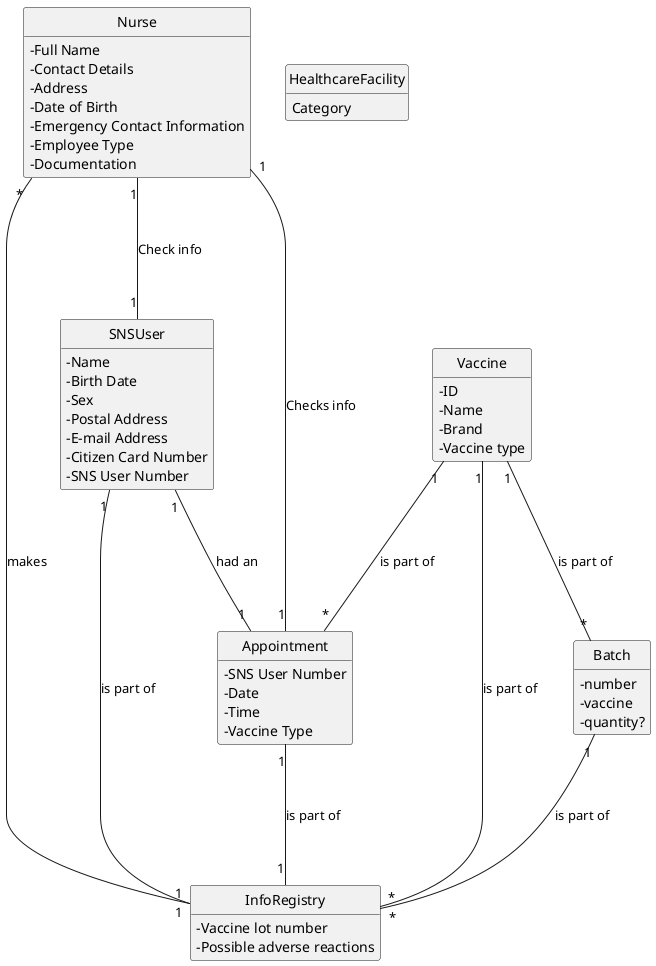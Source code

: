 @startuml
'https://plantuml.com/object-diagram

skinparam monochrome true
skinparam packageStyle rectangle
skinparam shadowing false

'left to right direction

skinparam classAttributeIconSize 0

hide circle
hide methods

class Appointment {
    - SNS User Number
    - Date
    - Time
    - Vaccine Type
}

class InfoRegistry{
    - Vaccine lot number
    - Possible adverse reactions
}

class SNSUser {
    - Name
    - Birth Date
    - Sex
    - Postal Address
    - E-mail Address
    - Citizen Card Number
    - SNS User Number
}
class Nurse {
    - Full Name
    - Contact Details
    - Address
    - Date of Birth
    - Emergency Contact Information
    - Employee Type
    - Documentation
}

class Vaccine {
    - ID
    - Name
    - Brand
    - Vaccine type
}

class Batch {
    - number
    - vaccine
    - quantity?

}
class HealthcareFacility {
     Category
 }


Nurse "1" --- "1" SNSUser : Check info
Nurse "1" --- "1" Appointment : Checks info
SNSUser "1" --- "1" Appointment : had an
Nurse "*" --- "1" InfoRegistry : makes
Appointment "1" --- "1" InfoRegistry : is part of
Vaccine "1" --- "*" InfoRegistry : is part of
Vaccine "1" --- "*" Appointment : is part of
SNSUser "1" --- "1" InfoRegistry : is part of
Batch "1" --- "*" InfoRegistry : is part of
Vaccine "1" --- "*" Batch : is part of
@enduml